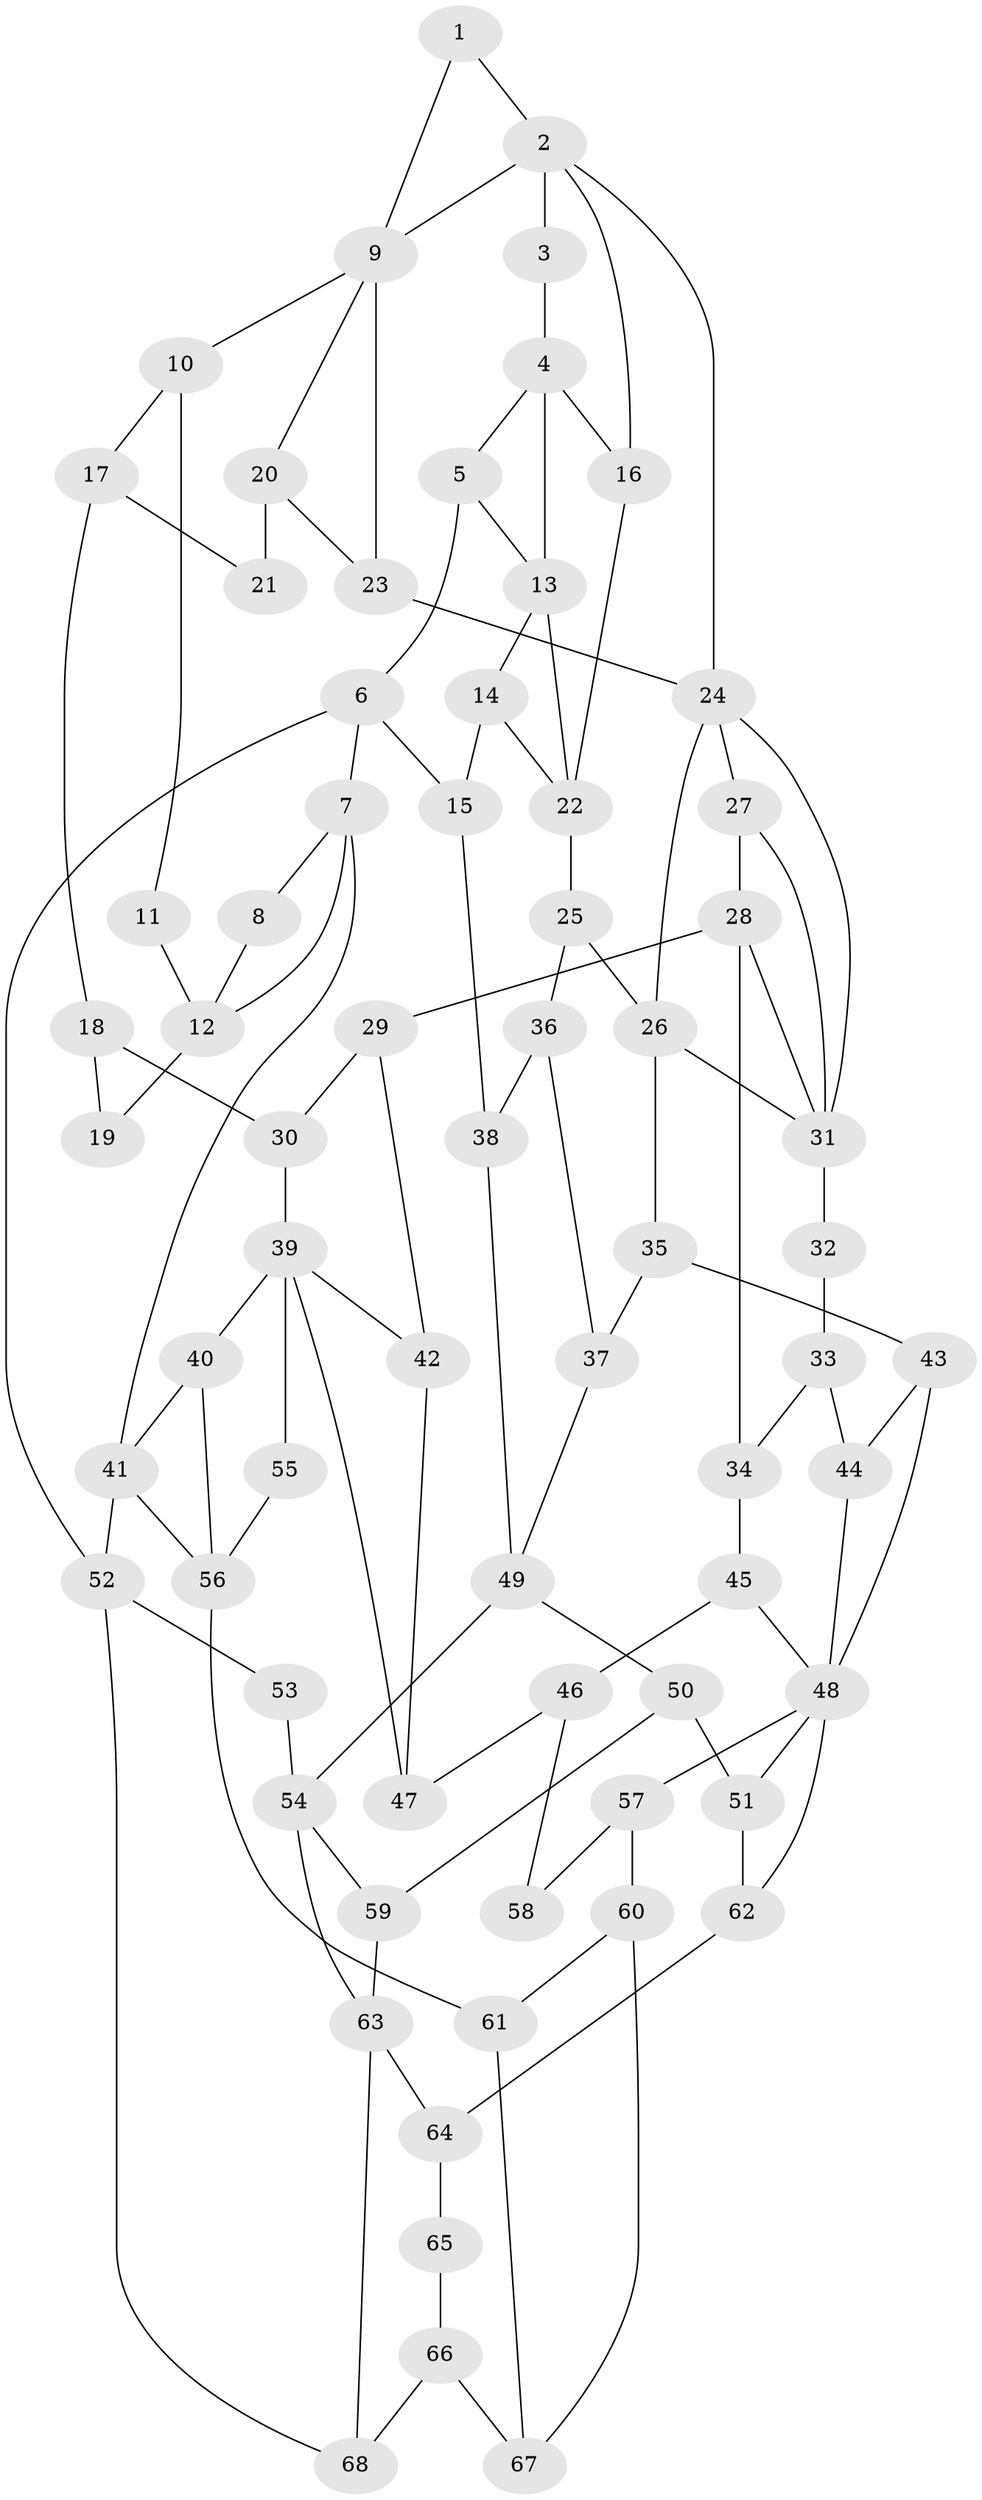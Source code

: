 // original degree distribution, {3: 0.022058823529411766, 5: 0.5073529411764706, 4: 0.23529411764705882, 6: 0.23529411764705882}
// Generated by graph-tools (version 1.1) at 2025/38/03/09/25 02:38:34]
// undirected, 68 vertices, 110 edges
graph export_dot {
graph [start="1"]
  node [color=gray90,style=filled];
  1;
  2;
  3;
  4;
  5;
  6;
  7;
  8;
  9;
  10;
  11;
  12;
  13;
  14;
  15;
  16;
  17;
  18;
  19;
  20;
  21;
  22;
  23;
  24;
  25;
  26;
  27;
  28;
  29;
  30;
  31;
  32;
  33;
  34;
  35;
  36;
  37;
  38;
  39;
  40;
  41;
  42;
  43;
  44;
  45;
  46;
  47;
  48;
  49;
  50;
  51;
  52;
  53;
  54;
  55;
  56;
  57;
  58;
  59;
  60;
  61;
  62;
  63;
  64;
  65;
  66;
  67;
  68;
  1 -- 2 [weight=1.0];
  1 -- 9 [weight=1.0];
  2 -- 3 [weight=1.0];
  2 -- 9 [weight=1.0];
  2 -- 16 [weight=1.0];
  2 -- 24 [weight=1.0];
  3 -- 4 [weight=2.0];
  4 -- 5 [weight=1.0];
  4 -- 13 [weight=1.0];
  4 -- 16 [weight=1.0];
  5 -- 6 [weight=1.0];
  5 -- 13 [weight=1.0];
  6 -- 7 [weight=1.0];
  6 -- 15 [weight=1.0];
  6 -- 52 [weight=1.0];
  7 -- 8 [weight=1.0];
  7 -- 12 [weight=1.0];
  7 -- 41 [weight=1.0];
  8 -- 12 [weight=1.0];
  9 -- 10 [weight=1.0];
  9 -- 20 [weight=1.0];
  9 -- 23 [weight=1.0];
  10 -- 11 [weight=1.0];
  10 -- 17 [weight=1.0];
  11 -- 12 [weight=2.0];
  12 -- 19 [weight=2.0];
  13 -- 14 [weight=1.0];
  13 -- 22 [weight=1.0];
  14 -- 15 [weight=1.0];
  14 -- 22 [weight=1.0];
  15 -- 38 [weight=1.0];
  16 -- 22 [weight=1.0];
  17 -- 18 [weight=2.0];
  17 -- 21 [weight=2.0];
  18 -- 19 [weight=2.0];
  18 -- 30 [weight=2.0];
  20 -- 21 [weight=4.0];
  20 -- 23 [weight=1.0];
  22 -- 25 [weight=2.0];
  23 -- 24 [weight=1.0];
  24 -- 26 [weight=1.0];
  24 -- 27 [weight=1.0];
  24 -- 31 [weight=1.0];
  25 -- 26 [weight=2.0];
  25 -- 36 [weight=1.0];
  26 -- 31 [weight=1.0];
  26 -- 35 [weight=2.0];
  27 -- 28 [weight=1.0];
  27 -- 31 [weight=1.0];
  28 -- 29 [weight=2.0];
  28 -- 31 [weight=1.0];
  28 -- 34 [weight=1.0];
  29 -- 30 [weight=1.0];
  29 -- 42 [weight=1.0];
  30 -- 39 [weight=2.0];
  31 -- 32 [weight=2.0];
  32 -- 33 [weight=1.0];
  33 -- 34 [weight=1.0];
  33 -- 44 [weight=1.0];
  34 -- 45 [weight=1.0];
  35 -- 37 [weight=1.0];
  35 -- 43 [weight=2.0];
  36 -- 37 [weight=1.0];
  36 -- 38 [weight=1.0];
  37 -- 49 [weight=1.0];
  38 -- 49 [weight=1.0];
  39 -- 40 [weight=1.0];
  39 -- 42 [weight=1.0];
  39 -- 47 [weight=1.0];
  39 -- 55 [weight=1.0];
  40 -- 41 [weight=1.0];
  40 -- 56 [weight=1.0];
  41 -- 52 [weight=1.0];
  41 -- 56 [weight=1.0];
  42 -- 47 [weight=1.0];
  43 -- 44 [weight=1.0];
  43 -- 48 [weight=1.0];
  44 -- 48 [weight=1.0];
  45 -- 46 [weight=1.0];
  45 -- 48 [weight=1.0];
  46 -- 47 [weight=1.0];
  46 -- 58 [weight=1.0];
  48 -- 51 [weight=1.0];
  48 -- 57 [weight=1.0];
  48 -- 62 [weight=1.0];
  49 -- 50 [weight=1.0];
  49 -- 54 [weight=2.0];
  50 -- 51 [weight=1.0];
  50 -- 59 [weight=1.0];
  51 -- 62 [weight=1.0];
  52 -- 53 [weight=1.0];
  52 -- 68 [weight=1.0];
  53 -- 54 [weight=2.0];
  54 -- 59 [weight=1.0];
  54 -- 63 [weight=1.0];
  55 -- 56 [weight=2.0];
  56 -- 61 [weight=2.0];
  57 -- 58 [weight=2.0];
  57 -- 60 [weight=2.0];
  59 -- 63 [weight=1.0];
  60 -- 61 [weight=3.0];
  60 -- 67 [weight=1.0];
  61 -- 67 [weight=1.0];
  62 -- 64 [weight=1.0];
  63 -- 64 [weight=1.0];
  63 -- 68 [weight=1.0];
  64 -- 65 [weight=1.0];
  65 -- 66 [weight=1.0];
  66 -- 67 [weight=1.0];
  66 -- 68 [weight=1.0];
}
